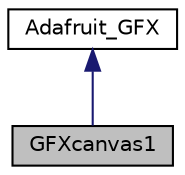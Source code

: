 digraph "GFXcanvas1"
{
  edge [fontname="Helvetica",fontsize="10",labelfontname="Helvetica",labelfontsize="10"];
  node [fontname="Helvetica",fontsize="10",shape=record];
  Node0 [label="GFXcanvas1",height=0.2,width=0.4,color="black", fillcolor="grey75", style="filled", fontcolor="black"];
  Node1 -> Node0 [dir="back",color="midnightblue",fontsize="10",style="solid",fontname="Helvetica"];
  Node1 [label="Adafruit_GFX",height=0.2,width=0.4,color="black", fillcolor="white", style="filled",URL="$class_adafruit___g_f_x.html"];
}
